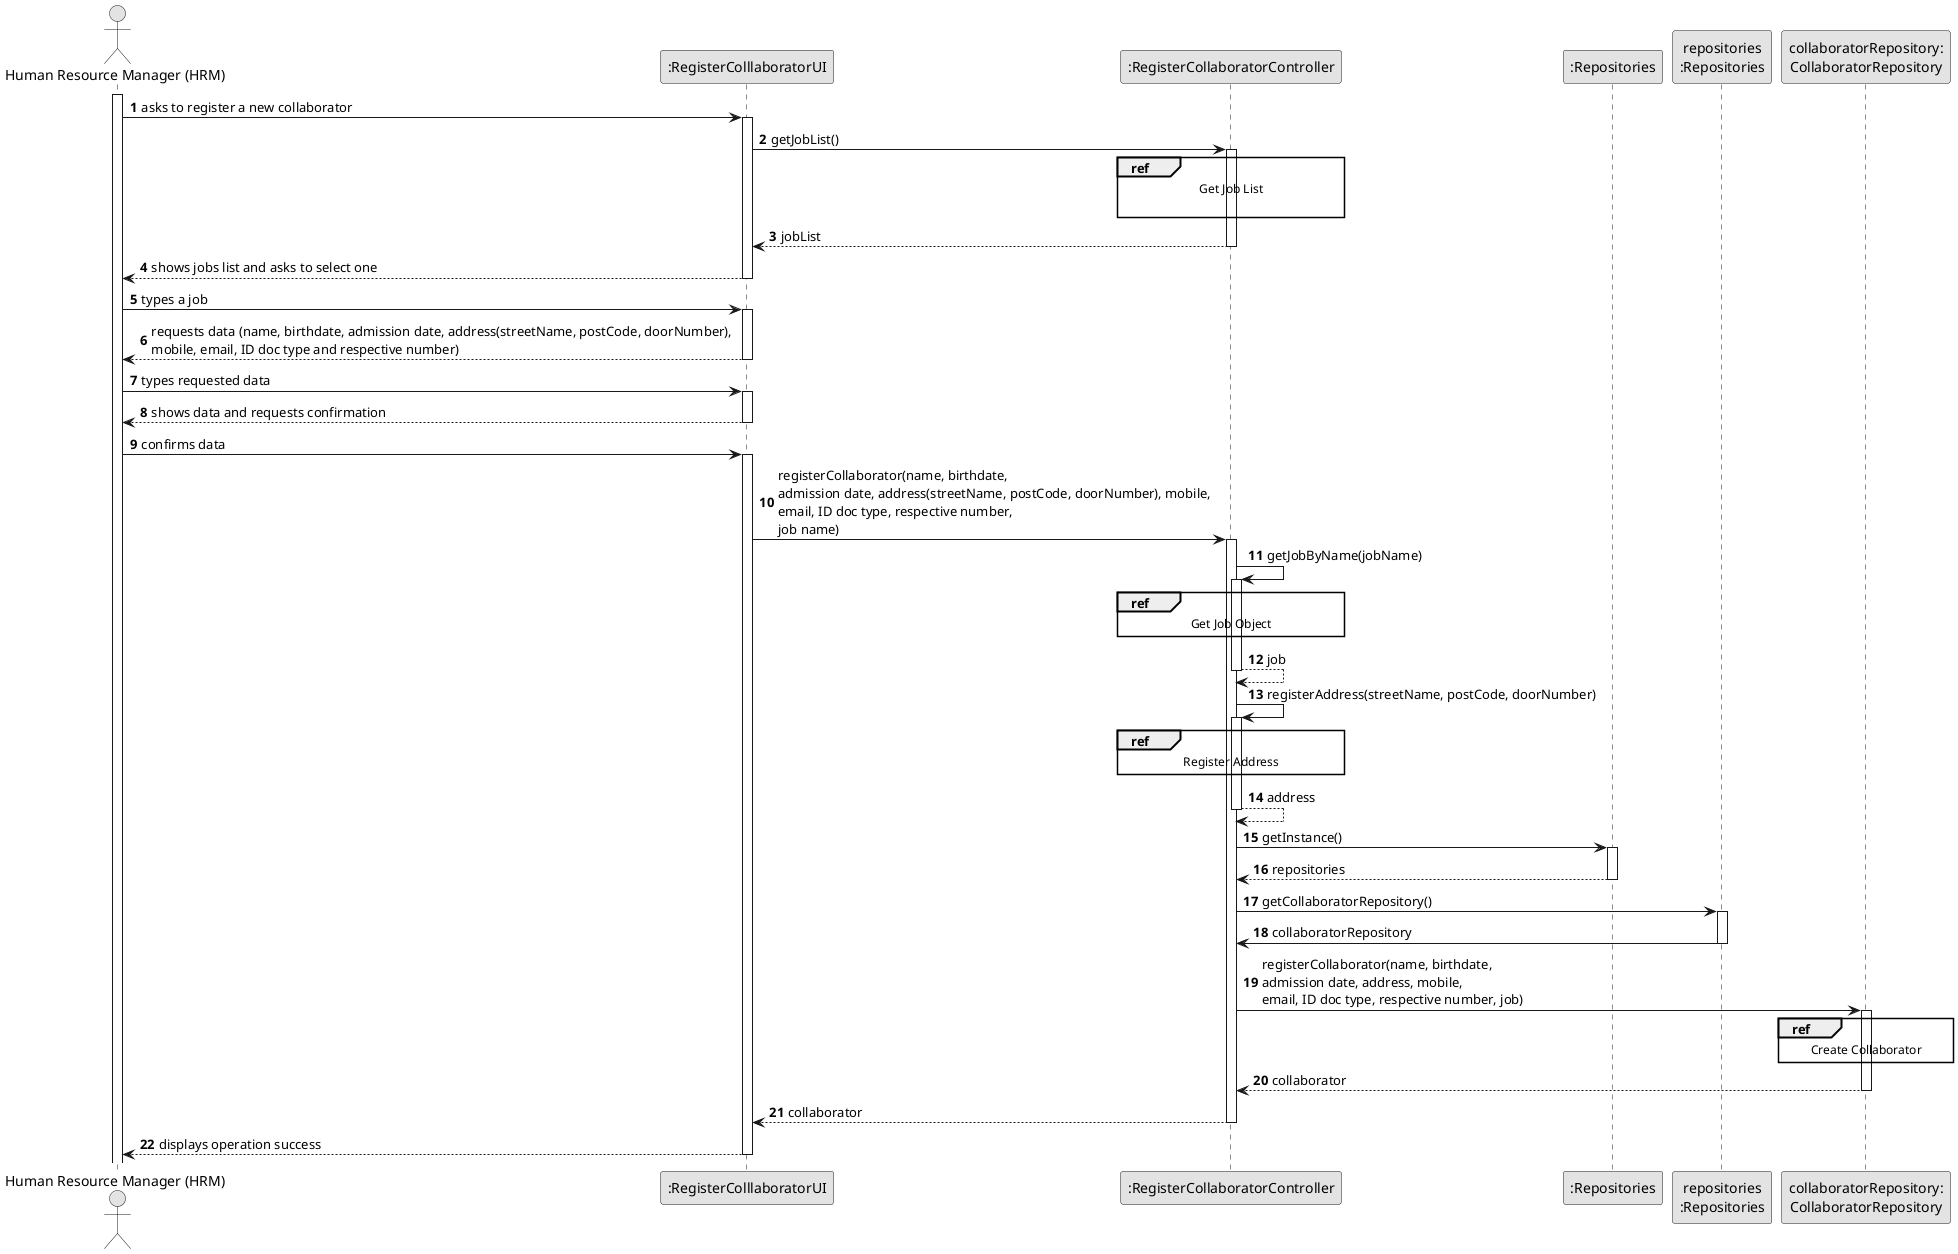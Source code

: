 @startuml
skinparam monochrome true
skinparam packageStyle rectangle
skinparam shadowing false

autonumber

'hide footbox
actor "Human Resource Manager (HRM)" as HRM
participant ":RegisterColllaboratorUI" as UI
participant ":RegisterCollaboratorController" as CTRL
participant ":Repositories" as RepositorySingleton
participant "repositories\n:Repositories" as PLAT
participant "collaboratorRepository:\nCollaboratorRepository" as CollaboratorRepository

activate HRM

    HRM -> UI : asks to register a new collaborator
    activate UI

        UI -> CTRL : getJobList()
        activate CTRL

            ref over CTRL
                Get Job List

            end ref
        CTRL --> UI : jobList
        deactivate CTRL

        UI --> HRM : shows jobs list and asks to select one
        deactivate UI

        HRM -> UI :  types a job
        activate UI

        UI --> HRM : requests data (name, birthdate, admission date, address(streetName, postCode, doorNumber), \nmobile, email, ID doc type and respective number)
        deactivate UI

        HRM -> UI : types requested data
        activate UI

        UI --> HRM : shows data and requests confirmation
        deactivate UI

        HRM -> UI : confirms data
        activate UI

        UI -> CTRL : registerCollaborator(name, birthdate, \nadmission date, address(streetName, postCode, doorNumber), mobile, \nemail, ID doc type, respective number, \njob name)
        activate CTRL

            CTRL -> CTRL : getJobByName(jobName)
            activate CTRL

                ref over CTRL
                    Get Job Object
                end ref
                CTRL --> CTRL : job
            deactivate CTRL

                CTRL -> CTRL : registerAddress(streetName, postCode, doorNumber)
                activate CTRL
                 ref over CTRL
                    Register Address
                 end ref
                CTRL --> CTRL : address
                deactivate CTRL

                CTRL -> RepositorySingleton : getInstance()
                activate RepositorySingleton

                RepositorySingleton --> CTRL: repositories
                deactivate RepositorySingleton

                CTRL -> PLAT : getCollaboratorRepository()
                activate PLAT

                    PLAT -> CTRL : collaboratorRepository
                deactivate PLAT

                CTRL -> CollaboratorRepository : registerCollaborator(name, birthdate, \nadmission date, address, mobile, \nemail, ID doc type, respective number, job)
                activate CollaboratorRepository

                ref over CollaboratorRepository
                    Create Collaborator
                end ref

                CollaboratorRepository --> CTRL : collaborator
                deactivate CollaboratorRepository

                CTRL --> UI : collaborator
                deactivate CTRL

                UI --> HRM : displays operation success
                deactivate UI

@enduml